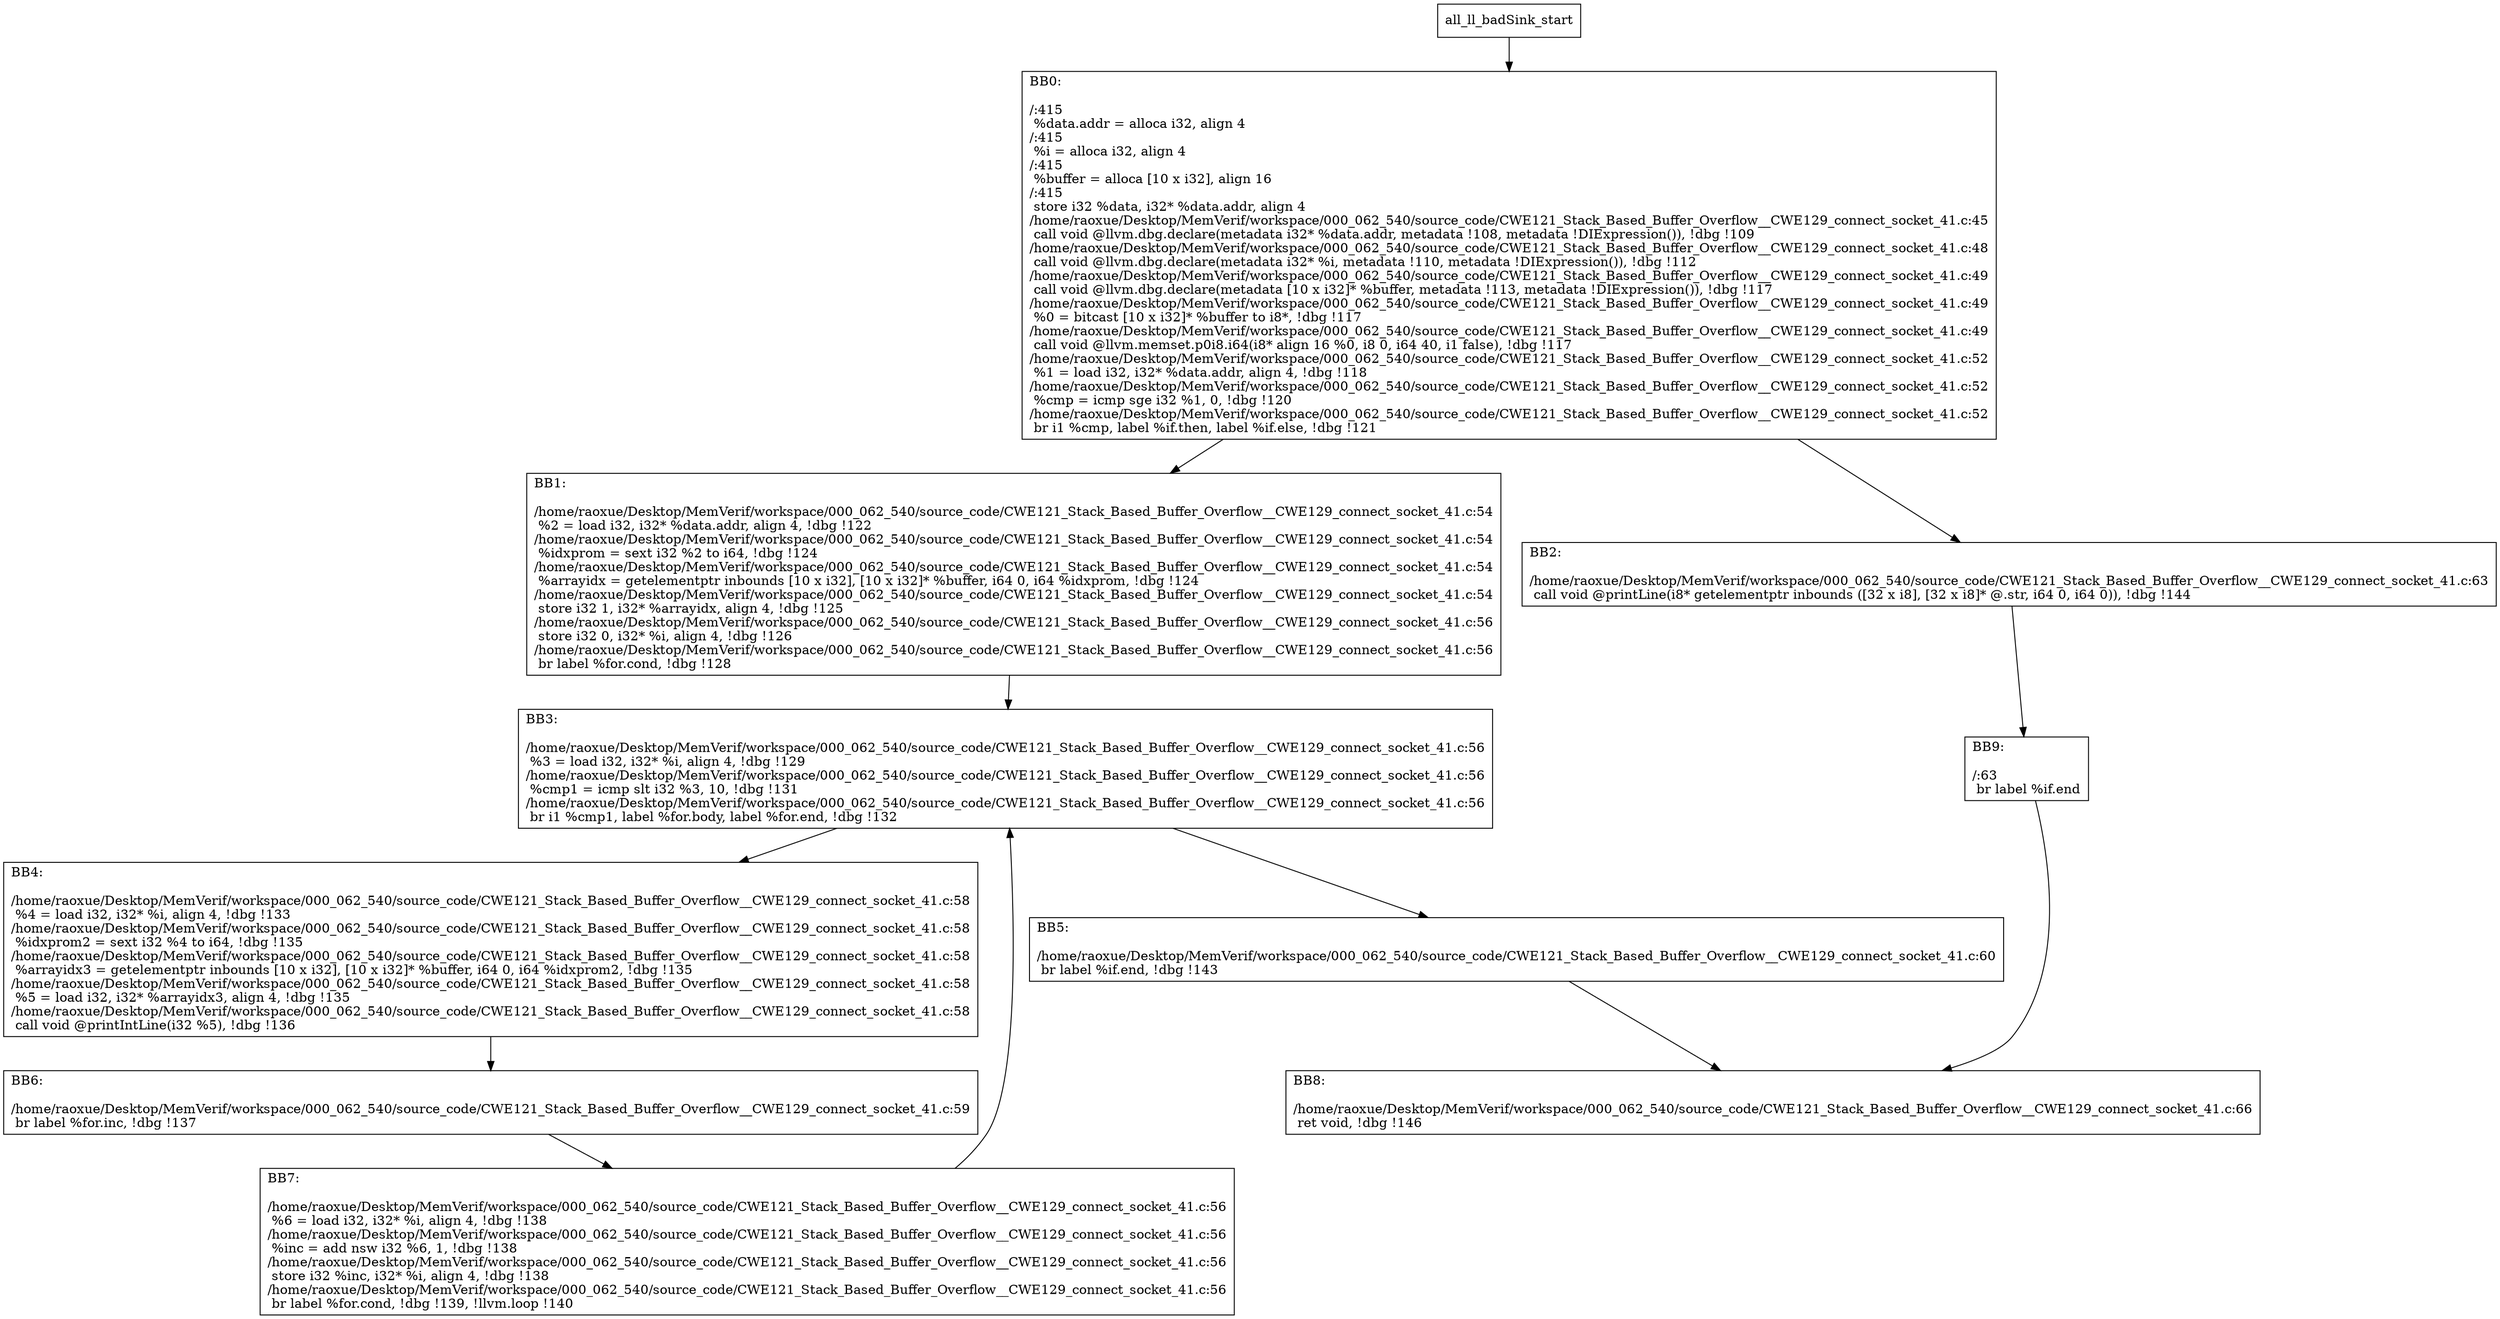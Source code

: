 digraph "CFG for'all_ll_badSink' function" {
	BBall_ll_badSink_start[shape=record,label="{all_ll_badSink_start}"];
	BBall_ll_badSink_start-> all_ll_badSinkBB0;
	all_ll_badSinkBB0 [shape=record, label="{BB0:\l\l/:415\l
  %data.addr = alloca i32, align 4\l
/:415\l
  %i = alloca i32, align 4\l
/:415\l
  %buffer = alloca [10 x i32], align 16\l
/:415\l
  store i32 %data, i32* %data.addr, align 4\l
/home/raoxue/Desktop/MemVerif/workspace/000_062_540/source_code/CWE121_Stack_Based_Buffer_Overflow__CWE129_connect_socket_41.c:45\l
  call void @llvm.dbg.declare(metadata i32* %data.addr, metadata !108, metadata !DIExpression()), !dbg !109\l
/home/raoxue/Desktop/MemVerif/workspace/000_062_540/source_code/CWE121_Stack_Based_Buffer_Overflow__CWE129_connect_socket_41.c:48\l
  call void @llvm.dbg.declare(metadata i32* %i, metadata !110, metadata !DIExpression()), !dbg !112\l
/home/raoxue/Desktop/MemVerif/workspace/000_062_540/source_code/CWE121_Stack_Based_Buffer_Overflow__CWE129_connect_socket_41.c:49\l
  call void @llvm.dbg.declare(metadata [10 x i32]* %buffer, metadata !113, metadata !DIExpression()), !dbg !117\l
/home/raoxue/Desktop/MemVerif/workspace/000_062_540/source_code/CWE121_Stack_Based_Buffer_Overflow__CWE129_connect_socket_41.c:49\l
  %0 = bitcast [10 x i32]* %buffer to i8*, !dbg !117\l
/home/raoxue/Desktop/MemVerif/workspace/000_062_540/source_code/CWE121_Stack_Based_Buffer_Overflow__CWE129_connect_socket_41.c:49\l
  call void @llvm.memset.p0i8.i64(i8* align 16 %0, i8 0, i64 40, i1 false), !dbg !117\l
/home/raoxue/Desktop/MemVerif/workspace/000_062_540/source_code/CWE121_Stack_Based_Buffer_Overflow__CWE129_connect_socket_41.c:52\l
  %1 = load i32, i32* %data.addr, align 4, !dbg !118\l
/home/raoxue/Desktop/MemVerif/workspace/000_062_540/source_code/CWE121_Stack_Based_Buffer_Overflow__CWE129_connect_socket_41.c:52\l
  %cmp = icmp sge i32 %1, 0, !dbg !120\l
/home/raoxue/Desktop/MemVerif/workspace/000_062_540/source_code/CWE121_Stack_Based_Buffer_Overflow__CWE129_connect_socket_41.c:52\l
  br i1 %cmp, label %if.then, label %if.else, !dbg !121\l
}"];
	all_ll_badSinkBB0-> all_ll_badSinkBB1;
	all_ll_badSinkBB0-> all_ll_badSinkBB2;
	all_ll_badSinkBB1 [shape=record, label="{BB1:\l\l/home/raoxue/Desktop/MemVerif/workspace/000_062_540/source_code/CWE121_Stack_Based_Buffer_Overflow__CWE129_connect_socket_41.c:54\l
  %2 = load i32, i32* %data.addr, align 4, !dbg !122\l
/home/raoxue/Desktop/MemVerif/workspace/000_062_540/source_code/CWE121_Stack_Based_Buffer_Overflow__CWE129_connect_socket_41.c:54\l
  %idxprom = sext i32 %2 to i64, !dbg !124\l
/home/raoxue/Desktop/MemVerif/workspace/000_062_540/source_code/CWE121_Stack_Based_Buffer_Overflow__CWE129_connect_socket_41.c:54\l
  %arrayidx = getelementptr inbounds [10 x i32], [10 x i32]* %buffer, i64 0, i64 %idxprom, !dbg !124\l
/home/raoxue/Desktop/MemVerif/workspace/000_062_540/source_code/CWE121_Stack_Based_Buffer_Overflow__CWE129_connect_socket_41.c:54\l
  store i32 1, i32* %arrayidx, align 4, !dbg !125\l
/home/raoxue/Desktop/MemVerif/workspace/000_062_540/source_code/CWE121_Stack_Based_Buffer_Overflow__CWE129_connect_socket_41.c:56\l
  store i32 0, i32* %i, align 4, !dbg !126\l
/home/raoxue/Desktop/MemVerif/workspace/000_062_540/source_code/CWE121_Stack_Based_Buffer_Overflow__CWE129_connect_socket_41.c:56\l
  br label %for.cond, !dbg !128\l
}"];
	all_ll_badSinkBB1-> all_ll_badSinkBB3;
	all_ll_badSinkBB3 [shape=record, label="{BB3:\l\l/home/raoxue/Desktop/MemVerif/workspace/000_062_540/source_code/CWE121_Stack_Based_Buffer_Overflow__CWE129_connect_socket_41.c:56\l
  %3 = load i32, i32* %i, align 4, !dbg !129\l
/home/raoxue/Desktop/MemVerif/workspace/000_062_540/source_code/CWE121_Stack_Based_Buffer_Overflow__CWE129_connect_socket_41.c:56\l
  %cmp1 = icmp slt i32 %3, 10, !dbg !131\l
/home/raoxue/Desktop/MemVerif/workspace/000_062_540/source_code/CWE121_Stack_Based_Buffer_Overflow__CWE129_connect_socket_41.c:56\l
  br i1 %cmp1, label %for.body, label %for.end, !dbg !132\l
}"];
	all_ll_badSinkBB3-> all_ll_badSinkBB4;
	all_ll_badSinkBB3-> all_ll_badSinkBB5;
	all_ll_badSinkBB4 [shape=record, label="{BB4:\l\l/home/raoxue/Desktop/MemVerif/workspace/000_062_540/source_code/CWE121_Stack_Based_Buffer_Overflow__CWE129_connect_socket_41.c:58\l
  %4 = load i32, i32* %i, align 4, !dbg !133\l
/home/raoxue/Desktop/MemVerif/workspace/000_062_540/source_code/CWE121_Stack_Based_Buffer_Overflow__CWE129_connect_socket_41.c:58\l
  %idxprom2 = sext i32 %4 to i64, !dbg !135\l
/home/raoxue/Desktop/MemVerif/workspace/000_062_540/source_code/CWE121_Stack_Based_Buffer_Overflow__CWE129_connect_socket_41.c:58\l
  %arrayidx3 = getelementptr inbounds [10 x i32], [10 x i32]* %buffer, i64 0, i64 %idxprom2, !dbg !135\l
/home/raoxue/Desktop/MemVerif/workspace/000_062_540/source_code/CWE121_Stack_Based_Buffer_Overflow__CWE129_connect_socket_41.c:58\l
  %5 = load i32, i32* %arrayidx3, align 4, !dbg !135\l
/home/raoxue/Desktop/MemVerif/workspace/000_062_540/source_code/CWE121_Stack_Based_Buffer_Overflow__CWE129_connect_socket_41.c:58\l
  call void @printIntLine(i32 %5), !dbg !136\l
}"];
	all_ll_badSinkBB4-> all_ll_badSinkBB6;
	all_ll_badSinkBB6 [shape=record, label="{BB6:\l\l/home/raoxue/Desktop/MemVerif/workspace/000_062_540/source_code/CWE121_Stack_Based_Buffer_Overflow__CWE129_connect_socket_41.c:59\l
  br label %for.inc, !dbg !137\l
}"];
	all_ll_badSinkBB6-> all_ll_badSinkBB7;
	all_ll_badSinkBB7 [shape=record, label="{BB7:\l\l/home/raoxue/Desktop/MemVerif/workspace/000_062_540/source_code/CWE121_Stack_Based_Buffer_Overflow__CWE129_connect_socket_41.c:56\l
  %6 = load i32, i32* %i, align 4, !dbg !138\l
/home/raoxue/Desktop/MemVerif/workspace/000_062_540/source_code/CWE121_Stack_Based_Buffer_Overflow__CWE129_connect_socket_41.c:56\l
  %inc = add nsw i32 %6, 1, !dbg !138\l
/home/raoxue/Desktop/MemVerif/workspace/000_062_540/source_code/CWE121_Stack_Based_Buffer_Overflow__CWE129_connect_socket_41.c:56\l
  store i32 %inc, i32* %i, align 4, !dbg !138\l
/home/raoxue/Desktop/MemVerif/workspace/000_062_540/source_code/CWE121_Stack_Based_Buffer_Overflow__CWE129_connect_socket_41.c:56\l
  br label %for.cond, !dbg !139, !llvm.loop !140\l
}"];
	all_ll_badSinkBB7-> all_ll_badSinkBB3;
	all_ll_badSinkBB5 [shape=record, label="{BB5:\l\l/home/raoxue/Desktop/MemVerif/workspace/000_062_540/source_code/CWE121_Stack_Based_Buffer_Overflow__CWE129_connect_socket_41.c:60\l
  br label %if.end, !dbg !143\l
}"];
	all_ll_badSinkBB5-> all_ll_badSinkBB8;
	all_ll_badSinkBB2 [shape=record, label="{BB2:\l\l/home/raoxue/Desktop/MemVerif/workspace/000_062_540/source_code/CWE121_Stack_Based_Buffer_Overflow__CWE129_connect_socket_41.c:63\l
  call void @printLine(i8* getelementptr inbounds ([32 x i8], [32 x i8]* @.str, i64 0, i64 0)), !dbg !144\l
}"];
	all_ll_badSinkBB2-> all_ll_badSinkBB9;
	all_ll_badSinkBB9 [shape=record, label="{BB9:\l\l/:63\l
  br label %if.end\l
}"];
	all_ll_badSinkBB9-> all_ll_badSinkBB8;
	all_ll_badSinkBB8 [shape=record, label="{BB8:\l\l/home/raoxue/Desktop/MemVerif/workspace/000_062_540/source_code/CWE121_Stack_Based_Buffer_Overflow__CWE129_connect_socket_41.c:66\l
  ret void, !dbg !146\l
}"];
}
